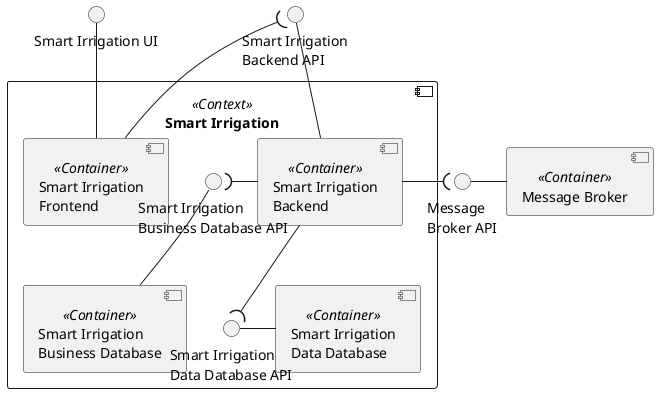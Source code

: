 @startuml smart-irrigation-context

interface "Smart Irrigation UI" as FRONT_API
interface "Smart Irrigation\nBackend API" as BACK_API

component "Smart Irrigation" <<Context>> {
    component "Smart Irrigation\nBackend" <<Container>> as BACK
    component "Smart Irrigation\nFrontend" <<Container>> as FRONT
    component "Smart Irrigation\nBusiness Database" <<Container>> as DB
    component "Smart Irrigation\nData Database" <<Container>> as DATA_DB

    interface "Smart Irrigation\nBusiness Database API" as DB_API
    interface "Smart Irrigation\nData Database API" as DATA_DB_API

    DB_API -- DB
    DATA_DB_API - DATA_DB
    FRONT_API -- FRONT
    BACK_API -- BACK
    'BACK --( DB_API
    DB_API )- BACK
    BACK --( DATA_DB_API
    FRONT --( BACK_API
}

component "Message Broker" <<Container>> as MB
interface "Message\nBroker API" as MB_API

MB_API - MB

BACK -( MB_API

@enduml
